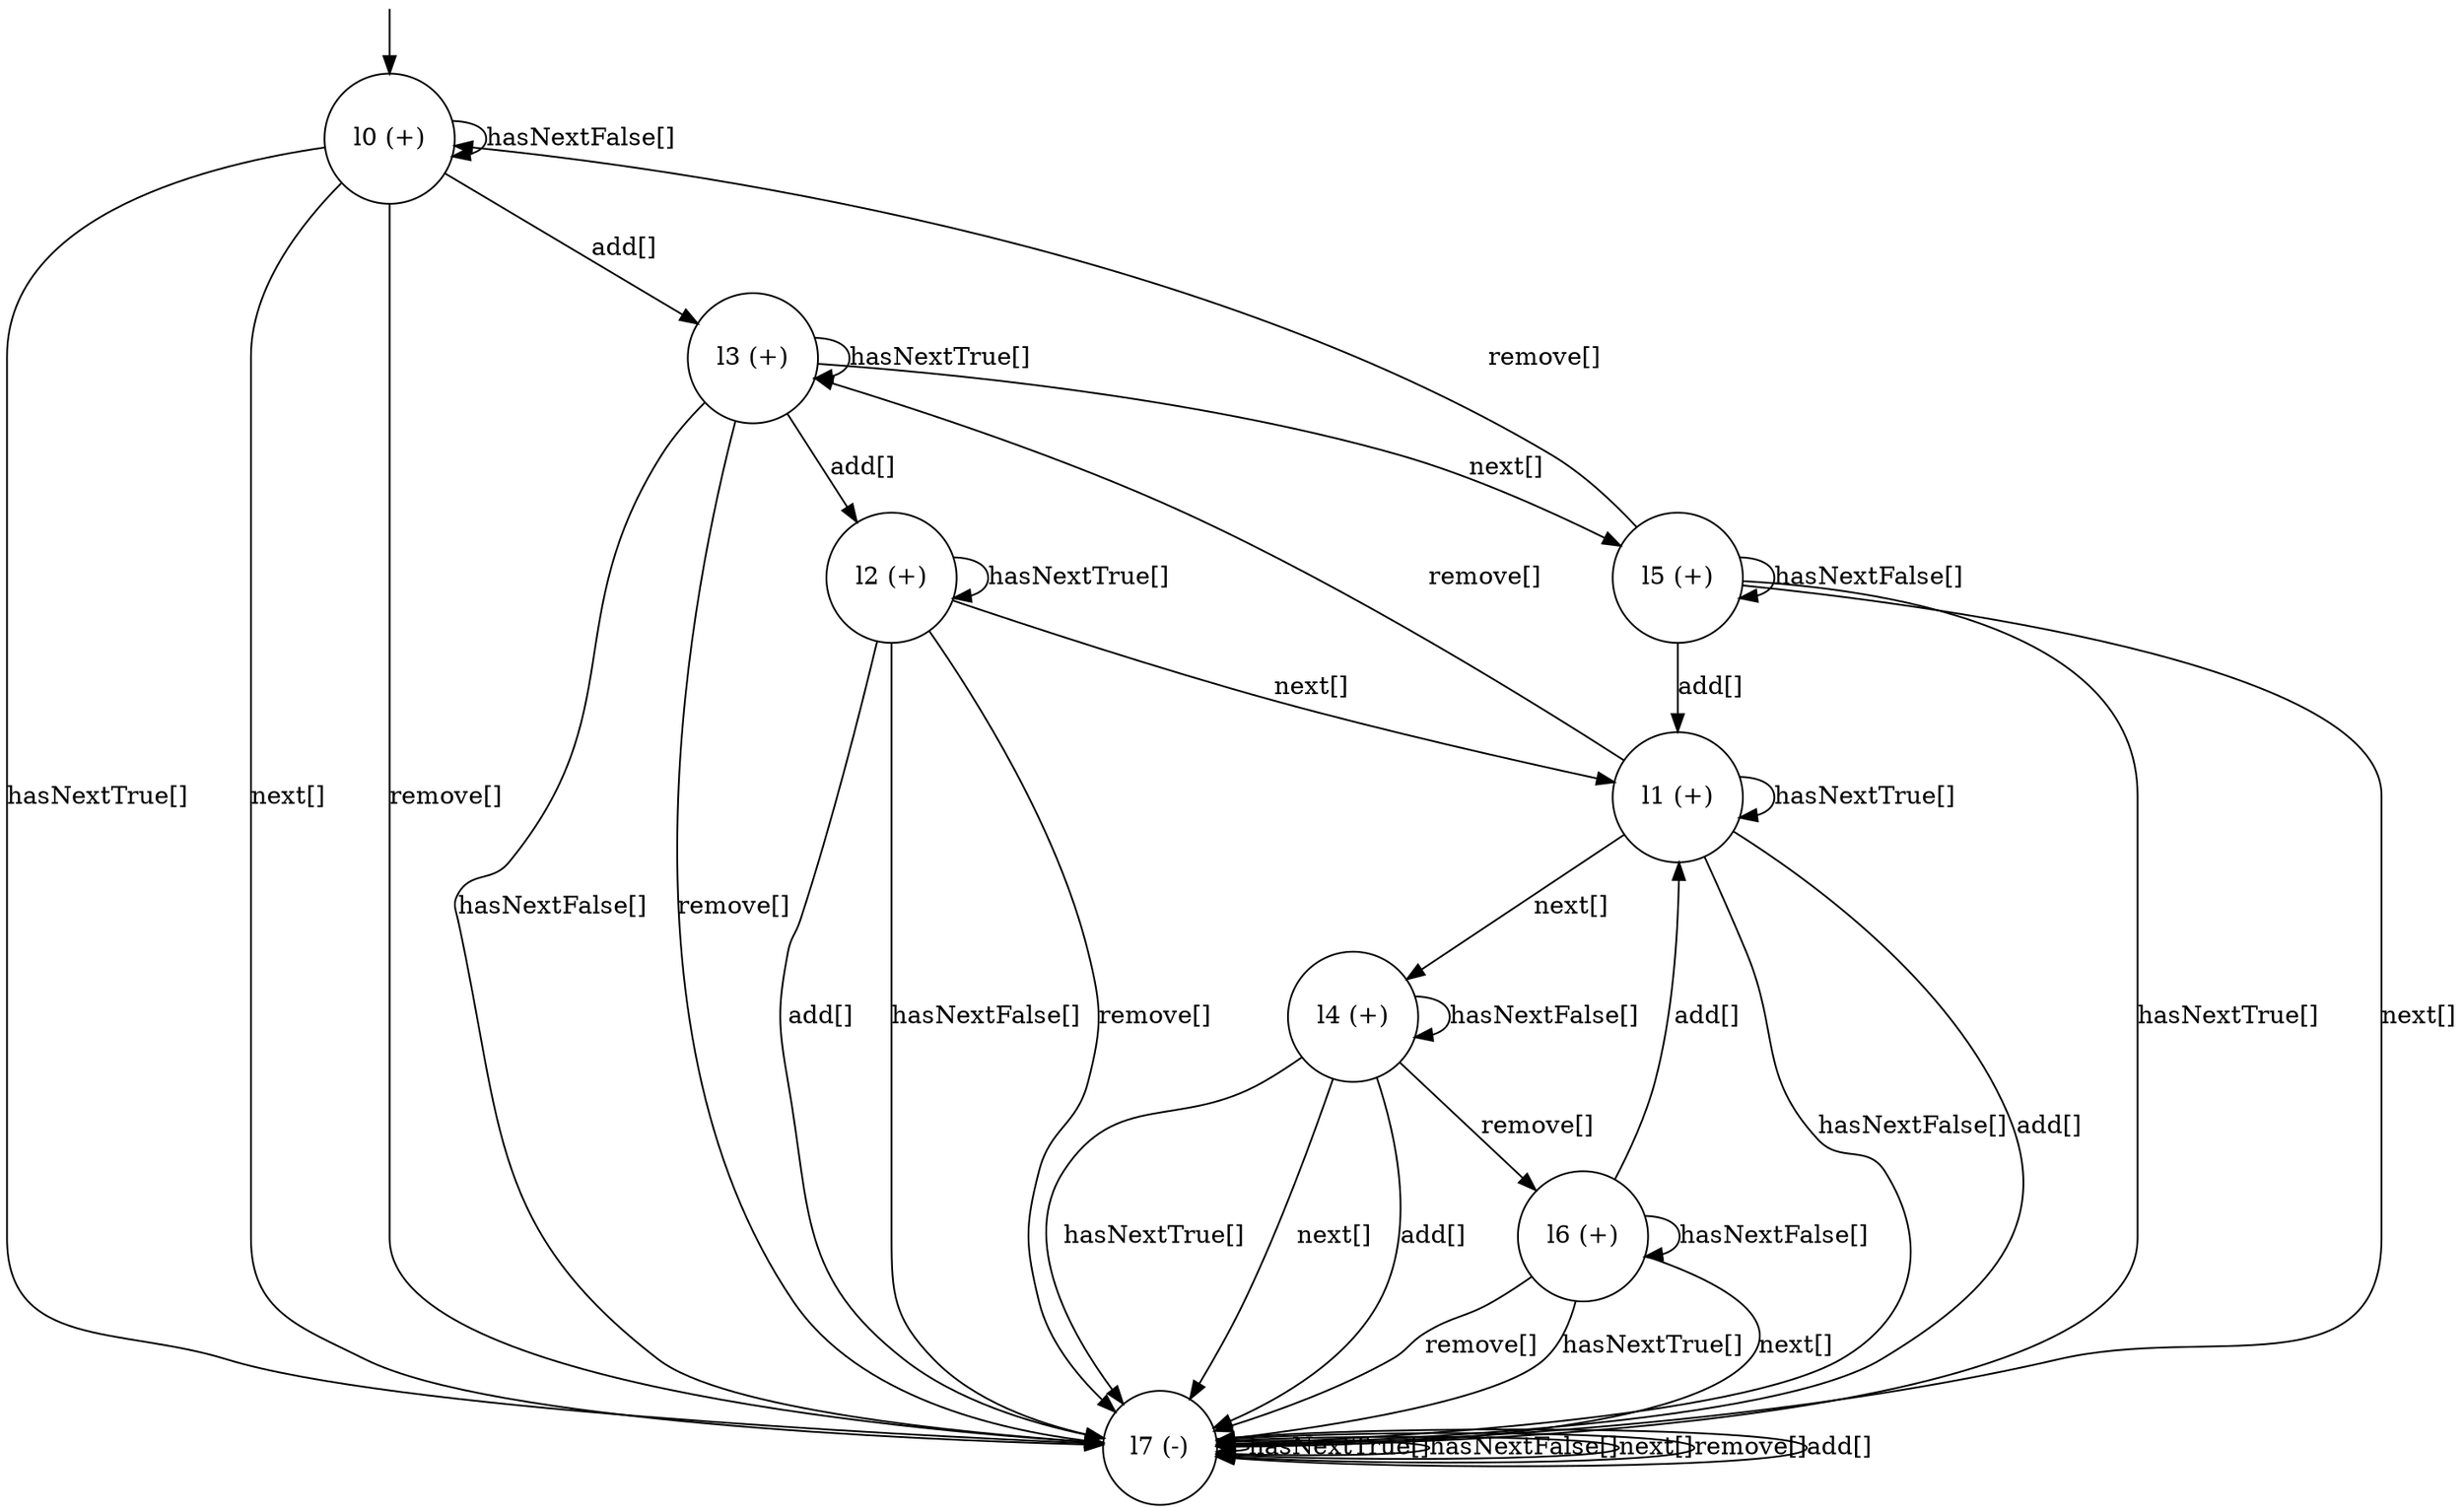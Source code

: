 digraph g {

	s0 [shape="circle" label="l0 (+)"];
	s1 [shape="circle" label="l1 (+)"];
	s2 [shape="circle" label="l2 (+)"];
	s3 [shape="circle" label="l3 (+)"];
	s4 [shape="circle" label="l4 (+)"];
	s5 [shape="circle" label="l5 (+)"];
	s6 [shape="circle" label="l6 (+)"];
	s7 [shape="circle" label="l7 (-)"];
	s0 -> s7 [label="hasNextTrue[]"];
	s0 -> s0 [label="hasNextFalse[]"];
	s0 -> s7 [label="next[]"];
	s0 -> s7 [label="remove[]"];
	s0 -> s3 [label="add[]"];
	s1 -> s1 [label="hasNextTrue[]"];
	s1 -> s7 [label="hasNextFalse[]"];
	s1 -> s4 [label="next[]"];
	s1 -> s3 [label="remove[]"];
	s1 -> s7 [label="add[]"];
	s2 -> s2 [label="hasNextTrue[]"];
	s2 -> s7 [label="hasNextFalse[]"];
	s2 -> s1 [label="next[]"];
	s2 -> s7 [label="remove[]"];
	s2 -> s7 [label="add[]"];
	s3 -> s3 [label="hasNextTrue[]"];
	s3 -> s7 [label="hasNextFalse[]"];
	s3 -> s5 [label="next[]"];
	s3 -> s7 [label="remove[]"];
	s3 -> s2 [label="add[]"];
	s4 -> s7 [label="hasNextTrue[]"];
	s4 -> s4 [label="hasNextFalse[]"];
	s4 -> s7 [label="next[]"];
	s4 -> s6 [label="remove[]"];
	s4 -> s7 [label="add[]"];
	s5 -> s7 [label="hasNextTrue[]"];
	s5 -> s5 [label="hasNextFalse[]"];
	s5 -> s7 [label="next[]"];
	s5 -> s0 [label="remove[]"];
	s5 -> s1 [label="add[]"];
	s6 -> s7 [label="hasNextTrue[]"];
	s6 -> s6 [label="hasNextFalse[]"];
	s6 -> s7 [label="next[]"];
	s6 -> s7 [label="remove[]"];
	s6 -> s1 [label="add[]"];
	s7 -> s7 [label="hasNextTrue[]"];
	s7 -> s7 [label="hasNextFalse[]"];
	s7 -> s7 [label="next[]"];
	s7 -> s7 [label="remove[]"];
	s7 -> s7 [label="add[]"];

__start0 [label="" shape="none" width="0" height="0"];
__start0 -> s0;

}
